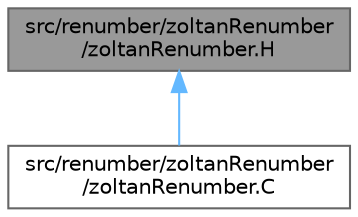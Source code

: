 digraph "src/renumber/zoltanRenumber/zoltanRenumber.H"
{
 // LATEX_PDF_SIZE
  bgcolor="transparent";
  edge [fontname=Helvetica,fontsize=10,labelfontname=Helvetica,labelfontsize=10];
  node [fontname=Helvetica,fontsize=10,shape=box,height=0.2,width=0.4];
  Node1 [id="Node000001",label="src/renumber/zoltanRenumber\l/zoltanRenumber.H",height=0.2,width=0.4,color="gray40", fillcolor="grey60", style="filled", fontcolor="black",tooltip=" "];
  Node1 -> Node2 [id="edge1_Node000001_Node000002",dir="back",color="steelblue1",style="solid",tooltip=" "];
  Node2 [id="Node000002",label="src/renumber/zoltanRenumber\l/zoltanRenumber.C",height=0.2,width=0.4,color="grey40", fillcolor="white", style="filled",URL="$zoltanRenumber_8C.html",tooltip=" "];
}
